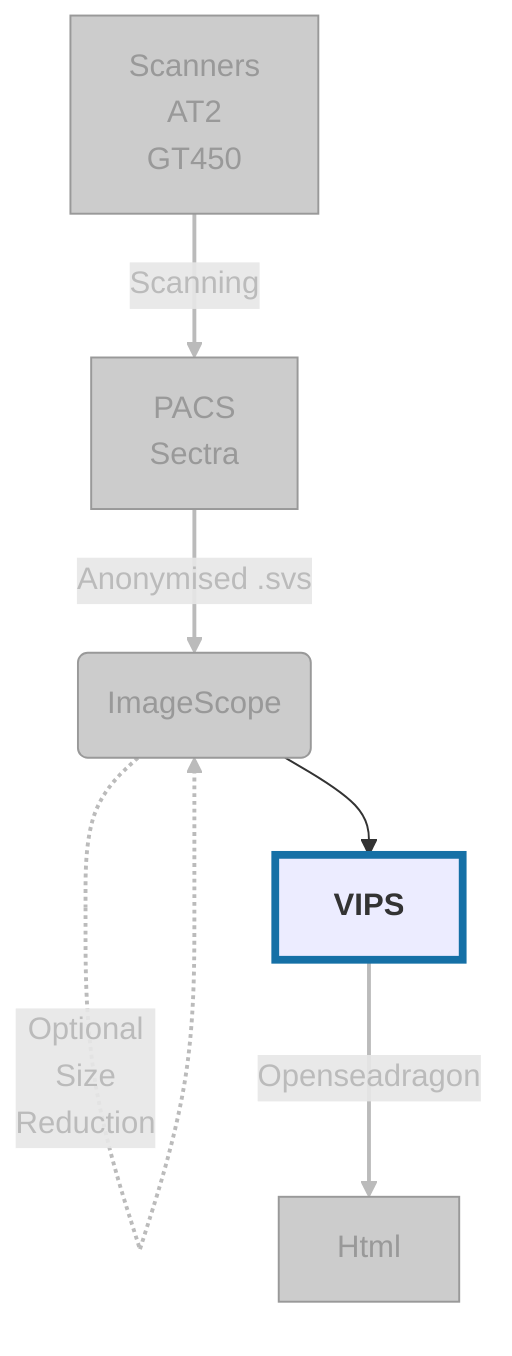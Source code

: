 graph TB

A[Scanners\nAT2\nGT450] --> |<span style='color:#bbb;'>Scanning</span>| B[PACS\nSectra]

B --> |<span style='color:#bbb;'>Anonymised .svs</span>| D(ImageScope)

D -.-> |<span style='color:#bbb;'>Optional\nSize\nReduction</span>| D

D --> E[<b>VIPS</b>]

E --> |<span style='color:#bbb;'>Openseadragon</span>| F[Html]


    %% style A fill:#ccc,stroke:#333,stroke-width:4px
    style A fill:#ccc,stroke:#999,color:#999
    style B fill:#ccc,stroke:#999,color:#999
    style D fill:#ccc,stroke:#999,color:#999
    style E stroke-width:4px,stroke:#1570a6
    style F fill:#ccc,stroke:#999,color:#999
    linkStyle 0 stroke:#bbb,stroke-width:2px;
    linkStyle 1 stroke:#bbb,stroke-width:2px;
    linkStyle 2 stroke:#bbb,stroke-width:2px;
    %% linkStyle 3 stroke:#bbb,stroke-width:2px;
    linkStyle 4 stroke:#bbb,stroke-width:2px;
